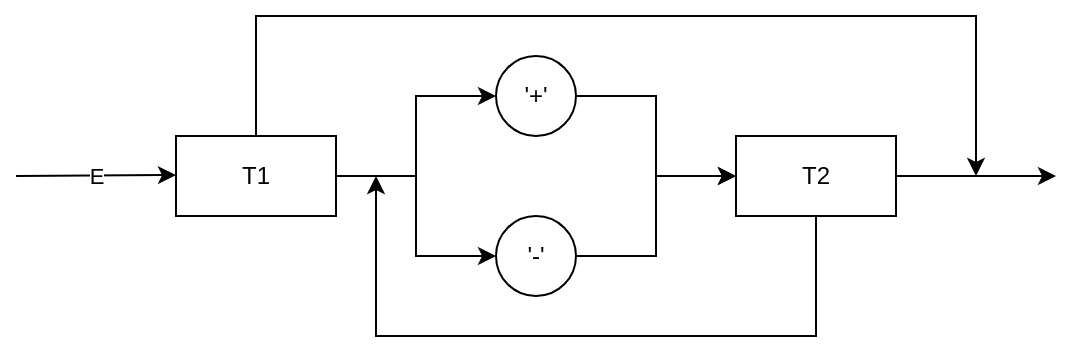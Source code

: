 <mxfile>
    <diagram id="HiydjjCUHtPh4mL5CsbA" name="第 1 页">
        <mxGraphModel dx="671" dy="771" grid="1" gridSize="10" guides="1" tooltips="1" connect="1" arrows="1" fold="1" page="1" pageScale="1" pageWidth="827" pageHeight="1169" math="0" shadow="0">
            <root>
                <mxCell id="0"/>
                <mxCell id="1" parent="0"/>
                <mxCell id="2" style="edgeStyle=orthogonalEdgeStyle;rounded=0;orthogonalLoop=1;jettySize=auto;html=1;entryX=0;entryY=0.5;entryDx=0;entryDy=0;" edge="1" parent="1" source="3" target="10">
                    <mxGeometry relative="1" as="geometry"/>
                </mxCell>
                <mxCell id="3" value="'+'" style="ellipse;whiteSpace=wrap;html=1;aspect=fixed;" vertex="1" parent="1">
                    <mxGeometry x="320" y="680" width="40" height="40" as="geometry"/>
                </mxCell>
                <mxCell id="4" style="edgeStyle=orthogonalEdgeStyle;rounded=0;orthogonalLoop=1;jettySize=auto;html=1;exitX=0.5;exitY=0;exitDx=0;exitDy=0;" edge="1" parent="1" source="7">
                    <mxGeometry relative="1" as="geometry">
                        <mxPoint x="560" y="740" as="targetPoint"/>
                        <Array as="points">
                            <mxPoint x="200" y="660"/>
                            <mxPoint x="560" y="660"/>
                        </Array>
                    </mxGeometry>
                </mxCell>
                <mxCell id="5" style="edgeStyle=orthogonalEdgeStyle;rounded=0;orthogonalLoop=1;jettySize=auto;html=1;entryX=0;entryY=0.5;entryDx=0;entryDy=0;" edge="1" parent="1" source="7" target="3">
                    <mxGeometry relative="1" as="geometry"/>
                </mxCell>
                <mxCell id="6" style="edgeStyle=orthogonalEdgeStyle;rounded=0;orthogonalLoop=1;jettySize=auto;html=1;entryX=0;entryY=0.5;entryDx=0;entryDy=0;" edge="1" parent="1" source="7" target="12">
                    <mxGeometry relative="1" as="geometry"/>
                </mxCell>
                <mxCell id="7" value="T1" style="rounded=0;whiteSpace=wrap;html=1;" vertex="1" parent="1">
                    <mxGeometry x="160" y="720" width="80" height="40" as="geometry"/>
                </mxCell>
                <mxCell id="8" value="E" style="endArrow=classic;html=1;rounded=0;" edge="1" parent="1">
                    <mxGeometry width="50" height="50" relative="1" as="geometry">
                        <mxPoint x="80" y="740" as="sourcePoint"/>
                        <mxPoint x="160" y="739.5" as="targetPoint"/>
                    </mxGeometry>
                </mxCell>
                <mxCell id="9" style="edgeStyle=orthogonalEdgeStyle;rounded=0;orthogonalLoop=1;jettySize=auto;html=1;" edge="1" parent="1" source="10">
                    <mxGeometry relative="1" as="geometry">
                        <mxPoint x="260" y="740" as="targetPoint"/>
                        <Array as="points">
                            <mxPoint x="480" y="820"/>
                            <mxPoint x="260" y="820"/>
                        </Array>
                    </mxGeometry>
                </mxCell>
                <mxCell id="10" value="T2" style="rounded=0;whiteSpace=wrap;html=1;" vertex="1" parent="1">
                    <mxGeometry x="440" y="720" width="80" height="40" as="geometry"/>
                </mxCell>
                <mxCell id="11" style="edgeStyle=orthogonalEdgeStyle;rounded=0;orthogonalLoop=1;jettySize=auto;html=1;" edge="1" parent="1" source="12">
                    <mxGeometry relative="1" as="geometry">
                        <mxPoint x="440" y="740" as="targetPoint"/>
                        <Array as="points">
                            <mxPoint x="400" y="780"/>
                            <mxPoint x="400" y="740"/>
                        </Array>
                    </mxGeometry>
                </mxCell>
                <mxCell id="12" value="'-'" style="ellipse;whiteSpace=wrap;html=1;aspect=fixed;" vertex="1" parent="1">
                    <mxGeometry x="320" y="760" width="40" height="40" as="geometry"/>
                </mxCell>
                <mxCell id="13" value="" style="endArrow=classic;html=1;rounded=0;" edge="1" parent="1">
                    <mxGeometry width="50" height="50" relative="1" as="geometry">
                        <mxPoint x="520" y="740" as="sourcePoint"/>
                        <mxPoint x="600" y="740" as="targetPoint"/>
                    </mxGeometry>
                </mxCell>
            </root>
        </mxGraphModel>
    </diagram>
</mxfile>